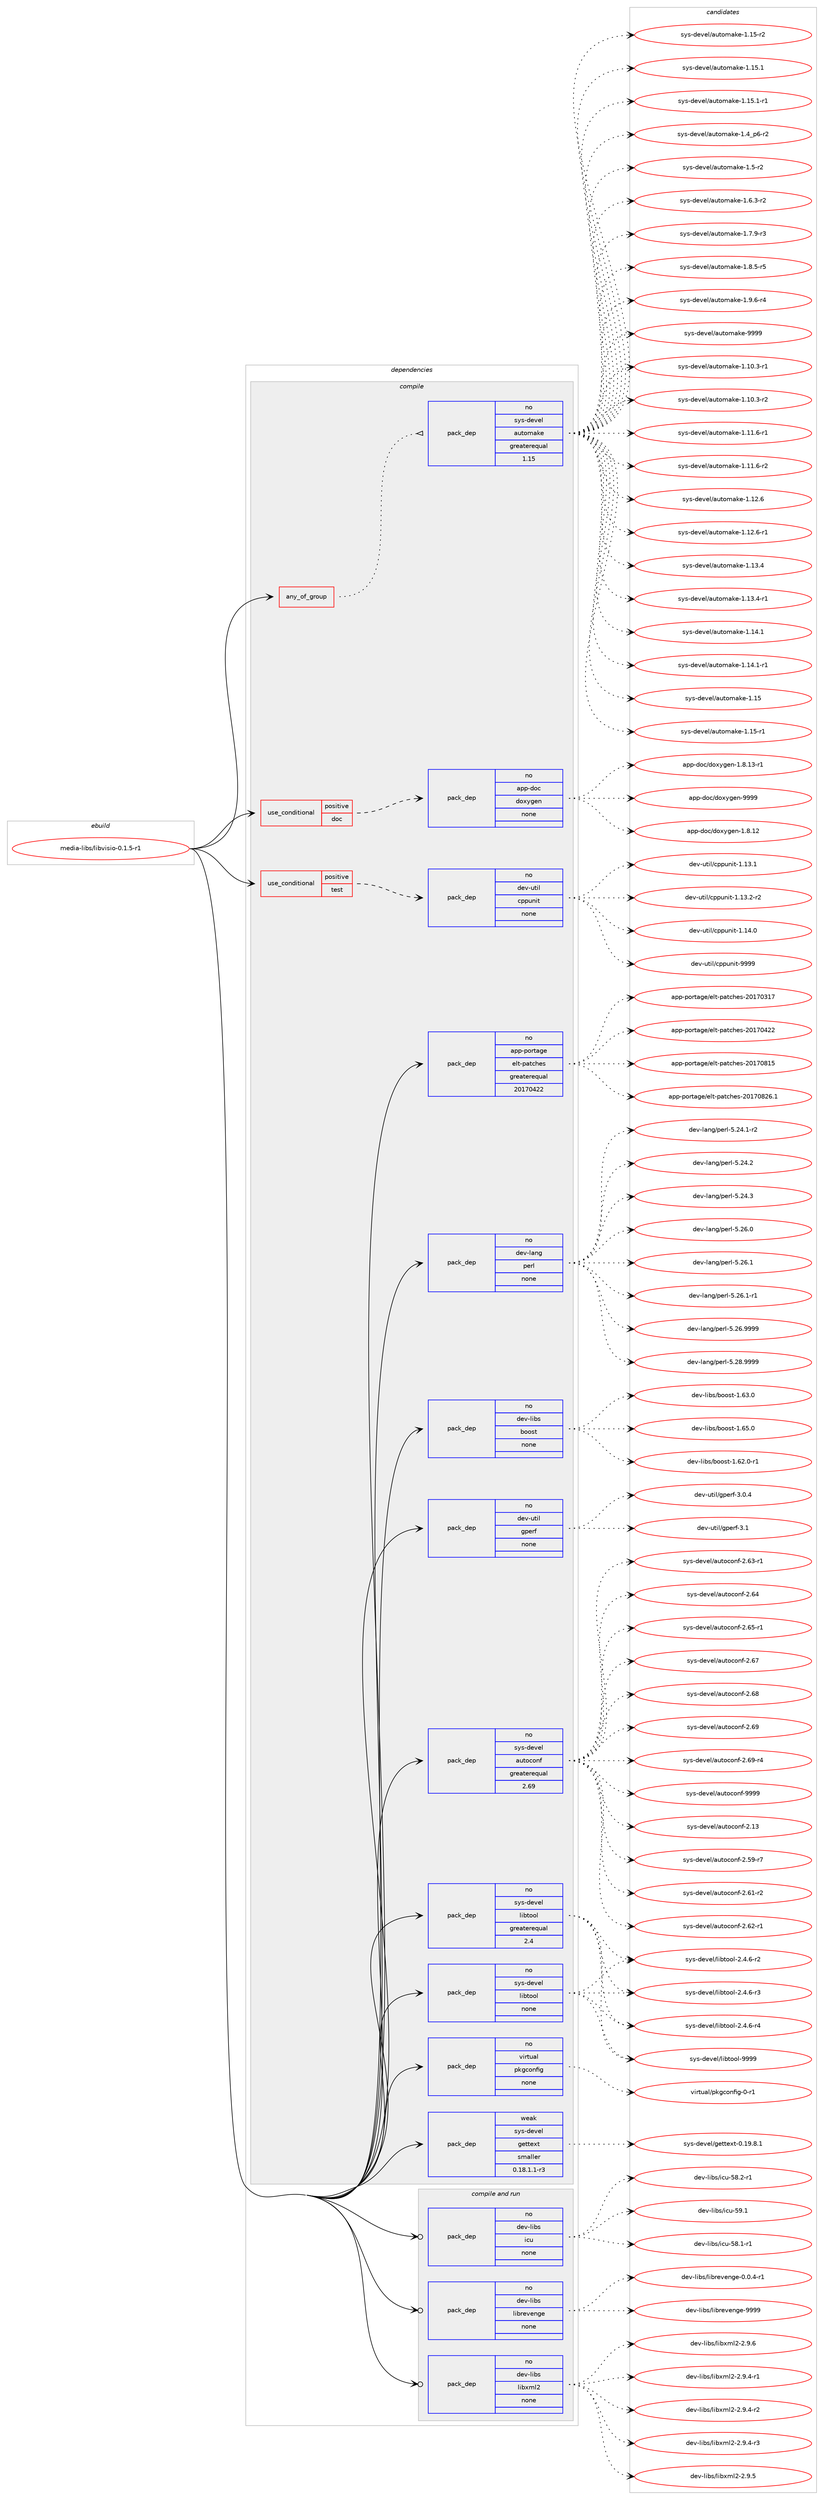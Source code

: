 digraph prolog {

# *************
# Graph options
# *************

newrank=true;
concentrate=true;
compound=true;
graph [rankdir=LR,fontname=Helvetica,fontsize=10,ranksep=1.5];#, ranksep=2.5, nodesep=0.2];
edge  [arrowhead=vee];
node  [fontname=Helvetica,fontsize=10];

# **********
# The ebuild
# **********

subgraph cluster_leftcol {
color=gray;
rank=same;
label=<<i>ebuild</i>>;
id [label="media-libs/libvisio-0.1.5-r1", color=red, width=4, href="../media-libs/libvisio-0.1.5-r1.svg"];
}

# ****************
# The dependencies
# ****************

subgraph cluster_midcol {
color=gray;
label=<<i>dependencies</i>>;
subgraph cluster_compile {
fillcolor="#eeeeee";
style=filled;
label=<<i>compile</i>>;
subgraph any5609 {
dependency365887 [label=<<TABLE BORDER="0" CELLBORDER="1" CELLSPACING="0" CELLPADDING="4"><TR><TD CELLPADDING="10">any_of_group</TD></TR></TABLE>>, shape=none, color=red];subgraph pack270001 {
dependency365888 [label=<<TABLE BORDER="0" CELLBORDER="1" CELLSPACING="0" CELLPADDING="4" WIDTH="220"><TR><TD ROWSPAN="6" CELLPADDING="30">pack_dep</TD></TR><TR><TD WIDTH="110">no</TD></TR><TR><TD>sys-devel</TD></TR><TR><TD>automake</TD></TR><TR><TD>greaterequal</TD></TR><TR><TD>1.15</TD></TR></TABLE>>, shape=none, color=blue];
}
dependency365887:e -> dependency365888:w [weight=20,style="dotted",arrowhead="oinv"];
}
id:e -> dependency365887:w [weight=20,style="solid",arrowhead="vee"];
subgraph cond90139 {
dependency365889 [label=<<TABLE BORDER="0" CELLBORDER="1" CELLSPACING="0" CELLPADDING="4"><TR><TD ROWSPAN="3" CELLPADDING="10">use_conditional</TD></TR><TR><TD>positive</TD></TR><TR><TD>doc</TD></TR></TABLE>>, shape=none, color=red];
subgraph pack270002 {
dependency365890 [label=<<TABLE BORDER="0" CELLBORDER="1" CELLSPACING="0" CELLPADDING="4" WIDTH="220"><TR><TD ROWSPAN="6" CELLPADDING="30">pack_dep</TD></TR><TR><TD WIDTH="110">no</TD></TR><TR><TD>app-doc</TD></TR><TR><TD>doxygen</TD></TR><TR><TD>none</TD></TR><TR><TD></TD></TR></TABLE>>, shape=none, color=blue];
}
dependency365889:e -> dependency365890:w [weight=20,style="dashed",arrowhead="vee"];
}
id:e -> dependency365889:w [weight=20,style="solid",arrowhead="vee"];
subgraph cond90140 {
dependency365891 [label=<<TABLE BORDER="0" CELLBORDER="1" CELLSPACING="0" CELLPADDING="4"><TR><TD ROWSPAN="3" CELLPADDING="10">use_conditional</TD></TR><TR><TD>positive</TD></TR><TR><TD>test</TD></TR></TABLE>>, shape=none, color=red];
subgraph pack270003 {
dependency365892 [label=<<TABLE BORDER="0" CELLBORDER="1" CELLSPACING="0" CELLPADDING="4" WIDTH="220"><TR><TD ROWSPAN="6" CELLPADDING="30">pack_dep</TD></TR><TR><TD WIDTH="110">no</TD></TR><TR><TD>dev-util</TD></TR><TR><TD>cppunit</TD></TR><TR><TD>none</TD></TR><TR><TD></TD></TR></TABLE>>, shape=none, color=blue];
}
dependency365891:e -> dependency365892:w [weight=20,style="dashed",arrowhead="vee"];
}
id:e -> dependency365891:w [weight=20,style="solid",arrowhead="vee"];
subgraph pack270004 {
dependency365893 [label=<<TABLE BORDER="0" CELLBORDER="1" CELLSPACING="0" CELLPADDING="4" WIDTH="220"><TR><TD ROWSPAN="6" CELLPADDING="30">pack_dep</TD></TR><TR><TD WIDTH="110">no</TD></TR><TR><TD>app-portage</TD></TR><TR><TD>elt-patches</TD></TR><TR><TD>greaterequal</TD></TR><TR><TD>20170422</TD></TR></TABLE>>, shape=none, color=blue];
}
id:e -> dependency365893:w [weight=20,style="solid",arrowhead="vee"];
subgraph pack270005 {
dependency365894 [label=<<TABLE BORDER="0" CELLBORDER="1" CELLSPACING="0" CELLPADDING="4" WIDTH="220"><TR><TD ROWSPAN="6" CELLPADDING="30">pack_dep</TD></TR><TR><TD WIDTH="110">no</TD></TR><TR><TD>dev-lang</TD></TR><TR><TD>perl</TD></TR><TR><TD>none</TD></TR><TR><TD></TD></TR></TABLE>>, shape=none, color=blue];
}
id:e -> dependency365894:w [weight=20,style="solid",arrowhead="vee"];
subgraph pack270006 {
dependency365895 [label=<<TABLE BORDER="0" CELLBORDER="1" CELLSPACING="0" CELLPADDING="4" WIDTH="220"><TR><TD ROWSPAN="6" CELLPADDING="30">pack_dep</TD></TR><TR><TD WIDTH="110">no</TD></TR><TR><TD>dev-libs</TD></TR><TR><TD>boost</TD></TR><TR><TD>none</TD></TR><TR><TD></TD></TR></TABLE>>, shape=none, color=blue];
}
id:e -> dependency365895:w [weight=20,style="solid",arrowhead="vee"];
subgraph pack270007 {
dependency365896 [label=<<TABLE BORDER="0" CELLBORDER="1" CELLSPACING="0" CELLPADDING="4" WIDTH="220"><TR><TD ROWSPAN="6" CELLPADDING="30">pack_dep</TD></TR><TR><TD WIDTH="110">no</TD></TR><TR><TD>dev-util</TD></TR><TR><TD>gperf</TD></TR><TR><TD>none</TD></TR><TR><TD></TD></TR></TABLE>>, shape=none, color=blue];
}
id:e -> dependency365896:w [weight=20,style="solid",arrowhead="vee"];
subgraph pack270008 {
dependency365897 [label=<<TABLE BORDER="0" CELLBORDER="1" CELLSPACING="0" CELLPADDING="4" WIDTH="220"><TR><TD ROWSPAN="6" CELLPADDING="30">pack_dep</TD></TR><TR><TD WIDTH="110">no</TD></TR><TR><TD>sys-devel</TD></TR><TR><TD>autoconf</TD></TR><TR><TD>greaterequal</TD></TR><TR><TD>2.69</TD></TR></TABLE>>, shape=none, color=blue];
}
id:e -> dependency365897:w [weight=20,style="solid",arrowhead="vee"];
subgraph pack270009 {
dependency365898 [label=<<TABLE BORDER="0" CELLBORDER="1" CELLSPACING="0" CELLPADDING="4" WIDTH="220"><TR><TD ROWSPAN="6" CELLPADDING="30">pack_dep</TD></TR><TR><TD WIDTH="110">no</TD></TR><TR><TD>sys-devel</TD></TR><TR><TD>libtool</TD></TR><TR><TD>greaterequal</TD></TR><TR><TD>2.4</TD></TR></TABLE>>, shape=none, color=blue];
}
id:e -> dependency365898:w [weight=20,style="solid",arrowhead="vee"];
subgraph pack270010 {
dependency365899 [label=<<TABLE BORDER="0" CELLBORDER="1" CELLSPACING="0" CELLPADDING="4" WIDTH="220"><TR><TD ROWSPAN="6" CELLPADDING="30">pack_dep</TD></TR><TR><TD WIDTH="110">no</TD></TR><TR><TD>sys-devel</TD></TR><TR><TD>libtool</TD></TR><TR><TD>none</TD></TR><TR><TD></TD></TR></TABLE>>, shape=none, color=blue];
}
id:e -> dependency365899:w [weight=20,style="solid",arrowhead="vee"];
subgraph pack270011 {
dependency365900 [label=<<TABLE BORDER="0" CELLBORDER="1" CELLSPACING="0" CELLPADDING="4" WIDTH="220"><TR><TD ROWSPAN="6" CELLPADDING="30">pack_dep</TD></TR><TR><TD WIDTH="110">no</TD></TR><TR><TD>virtual</TD></TR><TR><TD>pkgconfig</TD></TR><TR><TD>none</TD></TR><TR><TD></TD></TR></TABLE>>, shape=none, color=blue];
}
id:e -> dependency365900:w [weight=20,style="solid",arrowhead="vee"];
subgraph pack270012 {
dependency365901 [label=<<TABLE BORDER="0" CELLBORDER="1" CELLSPACING="0" CELLPADDING="4" WIDTH="220"><TR><TD ROWSPAN="6" CELLPADDING="30">pack_dep</TD></TR><TR><TD WIDTH="110">weak</TD></TR><TR><TD>sys-devel</TD></TR><TR><TD>gettext</TD></TR><TR><TD>smaller</TD></TR><TR><TD>0.18.1.1-r3</TD></TR></TABLE>>, shape=none, color=blue];
}
id:e -> dependency365901:w [weight=20,style="solid",arrowhead="vee"];
}
subgraph cluster_compileandrun {
fillcolor="#eeeeee";
style=filled;
label=<<i>compile and run</i>>;
subgraph pack270013 {
dependency365902 [label=<<TABLE BORDER="0" CELLBORDER="1" CELLSPACING="0" CELLPADDING="4" WIDTH="220"><TR><TD ROWSPAN="6" CELLPADDING="30">pack_dep</TD></TR><TR><TD WIDTH="110">no</TD></TR><TR><TD>dev-libs</TD></TR><TR><TD>icu</TD></TR><TR><TD>none</TD></TR><TR><TD></TD></TR></TABLE>>, shape=none, color=blue];
}
id:e -> dependency365902:w [weight=20,style="solid",arrowhead="odotvee"];
subgraph pack270014 {
dependency365903 [label=<<TABLE BORDER="0" CELLBORDER="1" CELLSPACING="0" CELLPADDING="4" WIDTH="220"><TR><TD ROWSPAN="6" CELLPADDING="30">pack_dep</TD></TR><TR><TD WIDTH="110">no</TD></TR><TR><TD>dev-libs</TD></TR><TR><TD>librevenge</TD></TR><TR><TD>none</TD></TR><TR><TD></TD></TR></TABLE>>, shape=none, color=blue];
}
id:e -> dependency365903:w [weight=20,style="solid",arrowhead="odotvee"];
subgraph pack270015 {
dependency365904 [label=<<TABLE BORDER="0" CELLBORDER="1" CELLSPACING="0" CELLPADDING="4" WIDTH="220"><TR><TD ROWSPAN="6" CELLPADDING="30">pack_dep</TD></TR><TR><TD WIDTH="110">no</TD></TR><TR><TD>dev-libs</TD></TR><TR><TD>libxml2</TD></TR><TR><TD>none</TD></TR><TR><TD></TD></TR></TABLE>>, shape=none, color=blue];
}
id:e -> dependency365904:w [weight=20,style="solid",arrowhead="odotvee"];
}
subgraph cluster_run {
fillcolor="#eeeeee";
style=filled;
label=<<i>run</i>>;
}
}

# **************
# The candidates
# **************

subgraph cluster_choices {
rank=same;
color=gray;
label=<<i>candidates</i>>;

subgraph choice270001 {
color=black;
nodesep=1;
choice11512111545100101118101108479711711611110997107101454946494846514511449 [label="sys-devel/automake-1.10.3-r1", color=red, width=4,href="../sys-devel/automake-1.10.3-r1.svg"];
choice11512111545100101118101108479711711611110997107101454946494846514511450 [label="sys-devel/automake-1.10.3-r2", color=red, width=4,href="../sys-devel/automake-1.10.3-r2.svg"];
choice11512111545100101118101108479711711611110997107101454946494946544511449 [label="sys-devel/automake-1.11.6-r1", color=red, width=4,href="../sys-devel/automake-1.11.6-r1.svg"];
choice11512111545100101118101108479711711611110997107101454946494946544511450 [label="sys-devel/automake-1.11.6-r2", color=red, width=4,href="../sys-devel/automake-1.11.6-r2.svg"];
choice1151211154510010111810110847971171161111099710710145494649504654 [label="sys-devel/automake-1.12.6", color=red, width=4,href="../sys-devel/automake-1.12.6.svg"];
choice11512111545100101118101108479711711611110997107101454946495046544511449 [label="sys-devel/automake-1.12.6-r1", color=red, width=4,href="../sys-devel/automake-1.12.6-r1.svg"];
choice1151211154510010111810110847971171161111099710710145494649514652 [label="sys-devel/automake-1.13.4", color=red, width=4,href="../sys-devel/automake-1.13.4.svg"];
choice11512111545100101118101108479711711611110997107101454946495146524511449 [label="sys-devel/automake-1.13.4-r1", color=red, width=4,href="../sys-devel/automake-1.13.4-r1.svg"];
choice1151211154510010111810110847971171161111099710710145494649524649 [label="sys-devel/automake-1.14.1", color=red, width=4,href="../sys-devel/automake-1.14.1.svg"];
choice11512111545100101118101108479711711611110997107101454946495246494511449 [label="sys-devel/automake-1.14.1-r1", color=red, width=4,href="../sys-devel/automake-1.14.1-r1.svg"];
choice115121115451001011181011084797117116111109971071014549464953 [label="sys-devel/automake-1.15", color=red, width=4,href="../sys-devel/automake-1.15.svg"];
choice1151211154510010111810110847971171161111099710710145494649534511449 [label="sys-devel/automake-1.15-r1", color=red, width=4,href="../sys-devel/automake-1.15-r1.svg"];
choice1151211154510010111810110847971171161111099710710145494649534511450 [label="sys-devel/automake-1.15-r2", color=red, width=4,href="../sys-devel/automake-1.15-r2.svg"];
choice1151211154510010111810110847971171161111099710710145494649534649 [label="sys-devel/automake-1.15.1", color=red, width=4,href="../sys-devel/automake-1.15.1.svg"];
choice11512111545100101118101108479711711611110997107101454946495346494511449 [label="sys-devel/automake-1.15.1-r1", color=red, width=4,href="../sys-devel/automake-1.15.1-r1.svg"];
choice115121115451001011181011084797117116111109971071014549465295112544511450 [label="sys-devel/automake-1.4_p6-r2", color=red, width=4,href="../sys-devel/automake-1.4_p6-r2.svg"];
choice11512111545100101118101108479711711611110997107101454946534511450 [label="sys-devel/automake-1.5-r2", color=red, width=4,href="../sys-devel/automake-1.5-r2.svg"];
choice115121115451001011181011084797117116111109971071014549465446514511450 [label="sys-devel/automake-1.6.3-r2", color=red, width=4,href="../sys-devel/automake-1.6.3-r2.svg"];
choice115121115451001011181011084797117116111109971071014549465546574511451 [label="sys-devel/automake-1.7.9-r3", color=red, width=4,href="../sys-devel/automake-1.7.9-r3.svg"];
choice115121115451001011181011084797117116111109971071014549465646534511453 [label="sys-devel/automake-1.8.5-r5", color=red, width=4,href="../sys-devel/automake-1.8.5-r5.svg"];
choice115121115451001011181011084797117116111109971071014549465746544511452 [label="sys-devel/automake-1.9.6-r4", color=red, width=4,href="../sys-devel/automake-1.9.6-r4.svg"];
choice115121115451001011181011084797117116111109971071014557575757 [label="sys-devel/automake-9999", color=red, width=4,href="../sys-devel/automake-9999.svg"];
dependency365888:e -> choice11512111545100101118101108479711711611110997107101454946494846514511449:w [style=dotted,weight="100"];
dependency365888:e -> choice11512111545100101118101108479711711611110997107101454946494846514511450:w [style=dotted,weight="100"];
dependency365888:e -> choice11512111545100101118101108479711711611110997107101454946494946544511449:w [style=dotted,weight="100"];
dependency365888:e -> choice11512111545100101118101108479711711611110997107101454946494946544511450:w [style=dotted,weight="100"];
dependency365888:e -> choice1151211154510010111810110847971171161111099710710145494649504654:w [style=dotted,weight="100"];
dependency365888:e -> choice11512111545100101118101108479711711611110997107101454946495046544511449:w [style=dotted,weight="100"];
dependency365888:e -> choice1151211154510010111810110847971171161111099710710145494649514652:w [style=dotted,weight="100"];
dependency365888:e -> choice11512111545100101118101108479711711611110997107101454946495146524511449:w [style=dotted,weight="100"];
dependency365888:e -> choice1151211154510010111810110847971171161111099710710145494649524649:w [style=dotted,weight="100"];
dependency365888:e -> choice11512111545100101118101108479711711611110997107101454946495246494511449:w [style=dotted,weight="100"];
dependency365888:e -> choice115121115451001011181011084797117116111109971071014549464953:w [style=dotted,weight="100"];
dependency365888:e -> choice1151211154510010111810110847971171161111099710710145494649534511449:w [style=dotted,weight="100"];
dependency365888:e -> choice1151211154510010111810110847971171161111099710710145494649534511450:w [style=dotted,weight="100"];
dependency365888:e -> choice1151211154510010111810110847971171161111099710710145494649534649:w [style=dotted,weight="100"];
dependency365888:e -> choice11512111545100101118101108479711711611110997107101454946495346494511449:w [style=dotted,weight="100"];
dependency365888:e -> choice115121115451001011181011084797117116111109971071014549465295112544511450:w [style=dotted,weight="100"];
dependency365888:e -> choice11512111545100101118101108479711711611110997107101454946534511450:w [style=dotted,weight="100"];
dependency365888:e -> choice115121115451001011181011084797117116111109971071014549465446514511450:w [style=dotted,weight="100"];
dependency365888:e -> choice115121115451001011181011084797117116111109971071014549465546574511451:w [style=dotted,weight="100"];
dependency365888:e -> choice115121115451001011181011084797117116111109971071014549465646534511453:w [style=dotted,weight="100"];
dependency365888:e -> choice115121115451001011181011084797117116111109971071014549465746544511452:w [style=dotted,weight="100"];
dependency365888:e -> choice115121115451001011181011084797117116111109971071014557575757:w [style=dotted,weight="100"];
}
subgraph choice270002 {
color=black;
nodesep=1;
choice9711211245100111994710011112012110310111045494656464950 [label="app-doc/doxygen-1.8.12", color=red, width=4,href="../app-doc/doxygen-1.8.12.svg"];
choice97112112451001119947100111120121103101110454946564649514511449 [label="app-doc/doxygen-1.8.13-r1", color=red, width=4,href="../app-doc/doxygen-1.8.13-r1.svg"];
choice971121124510011199471001111201211031011104557575757 [label="app-doc/doxygen-9999", color=red, width=4,href="../app-doc/doxygen-9999.svg"];
dependency365890:e -> choice9711211245100111994710011112012110310111045494656464950:w [style=dotted,weight="100"];
dependency365890:e -> choice97112112451001119947100111120121103101110454946564649514511449:w [style=dotted,weight="100"];
dependency365890:e -> choice971121124510011199471001111201211031011104557575757:w [style=dotted,weight="100"];
}
subgraph choice270003 {
color=black;
nodesep=1;
choice10010111845117116105108479911211211711010511645494649514649 [label="dev-util/cppunit-1.13.1", color=red, width=4,href="../dev-util/cppunit-1.13.1.svg"];
choice100101118451171161051084799112112117110105116454946495146504511450 [label="dev-util/cppunit-1.13.2-r2", color=red, width=4,href="../dev-util/cppunit-1.13.2-r2.svg"];
choice10010111845117116105108479911211211711010511645494649524648 [label="dev-util/cppunit-1.14.0", color=red, width=4,href="../dev-util/cppunit-1.14.0.svg"];
choice1001011184511711610510847991121121171101051164557575757 [label="dev-util/cppunit-9999", color=red, width=4,href="../dev-util/cppunit-9999.svg"];
dependency365892:e -> choice10010111845117116105108479911211211711010511645494649514649:w [style=dotted,weight="100"];
dependency365892:e -> choice100101118451171161051084799112112117110105116454946495146504511450:w [style=dotted,weight="100"];
dependency365892:e -> choice10010111845117116105108479911211211711010511645494649524648:w [style=dotted,weight="100"];
dependency365892:e -> choice1001011184511711610510847991121121171101051164557575757:w [style=dotted,weight="100"];
}
subgraph choice270004 {
color=black;
nodesep=1;
choice97112112451121111141169710310147101108116451129711699104101115455048495548514955 [label="app-portage/elt-patches-20170317", color=red, width=4,href="../app-portage/elt-patches-20170317.svg"];
choice97112112451121111141169710310147101108116451129711699104101115455048495548525050 [label="app-portage/elt-patches-20170422", color=red, width=4,href="../app-portage/elt-patches-20170422.svg"];
choice97112112451121111141169710310147101108116451129711699104101115455048495548564953 [label="app-portage/elt-patches-20170815", color=red, width=4,href="../app-portage/elt-patches-20170815.svg"];
choice971121124511211111411697103101471011081164511297116991041011154550484955485650544649 [label="app-portage/elt-patches-20170826.1", color=red, width=4,href="../app-portage/elt-patches-20170826.1.svg"];
dependency365893:e -> choice97112112451121111141169710310147101108116451129711699104101115455048495548514955:w [style=dotted,weight="100"];
dependency365893:e -> choice97112112451121111141169710310147101108116451129711699104101115455048495548525050:w [style=dotted,weight="100"];
dependency365893:e -> choice97112112451121111141169710310147101108116451129711699104101115455048495548564953:w [style=dotted,weight="100"];
dependency365893:e -> choice971121124511211111411697103101471011081164511297116991041011154550484955485650544649:w [style=dotted,weight="100"];
}
subgraph choice270005 {
color=black;
nodesep=1;
choice100101118451089711010347112101114108455346505246494511450 [label="dev-lang/perl-5.24.1-r2", color=red, width=4,href="../dev-lang/perl-5.24.1-r2.svg"];
choice10010111845108971101034711210111410845534650524650 [label="dev-lang/perl-5.24.2", color=red, width=4,href="../dev-lang/perl-5.24.2.svg"];
choice10010111845108971101034711210111410845534650524651 [label="dev-lang/perl-5.24.3", color=red, width=4,href="../dev-lang/perl-5.24.3.svg"];
choice10010111845108971101034711210111410845534650544648 [label="dev-lang/perl-5.26.0", color=red, width=4,href="../dev-lang/perl-5.26.0.svg"];
choice10010111845108971101034711210111410845534650544649 [label="dev-lang/perl-5.26.1", color=red, width=4,href="../dev-lang/perl-5.26.1.svg"];
choice100101118451089711010347112101114108455346505446494511449 [label="dev-lang/perl-5.26.1-r1", color=red, width=4,href="../dev-lang/perl-5.26.1-r1.svg"];
choice10010111845108971101034711210111410845534650544657575757 [label="dev-lang/perl-5.26.9999", color=red, width=4,href="../dev-lang/perl-5.26.9999.svg"];
choice10010111845108971101034711210111410845534650564657575757 [label="dev-lang/perl-5.28.9999", color=red, width=4,href="../dev-lang/perl-5.28.9999.svg"];
dependency365894:e -> choice100101118451089711010347112101114108455346505246494511450:w [style=dotted,weight="100"];
dependency365894:e -> choice10010111845108971101034711210111410845534650524650:w [style=dotted,weight="100"];
dependency365894:e -> choice10010111845108971101034711210111410845534650524651:w [style=dotted,weight="100"];
dependency365894:e -> choice10010111845108971101034711210111410845534650544648:w [style=dotted,weight="100"];
dependency365894:e -> choice10010111845108971101034711210111410845534650544649:w [style=dotted,weight="100"];
dependency365894:e -> choice100101118451089711010347112101114108455346505446494511449:w [style=dotted,weight="100"];
dependency365894:e -> choice10010111845108971101034711210111410845534650544657575757:w [style=dotted,weight="100"];
dependency365894:e -> choice10010111845108971101034711210111410845534650564657575757:w [style=dotted,weight="100"];
}
subgraph choice270006 {
color=black;
nodesep=1;
choice10010111845108105981154798111111115116454946545046484511449 [label="dev-libs/boost-1.62.0-r1", color=red, width=4,href="../dev-libs/boost-1.62.0-r1.svg"];
choice1001011184510810598115479811111111511645494654514648 [label="dev-libs/boost-1.63.0", color=red, width=4,href="../dev-libs/boost-1.63.0.svg"];
choice1001011184510810598115479811111111511645494654534648 [label="dev-libs/boost-1.65.0", color=red, width=4,href="../dev-libs/boost-1.65.0.svg"];
dependency365895:e -> choice10010111845108105981154798111111115116454946545046484511449:w [style=dotted,weight="100"];
dependency365895:e -> choice1001011184510810598115479811111111511645494654514648:w [style=dotted,weight="100"];
dependency365895:e -> choice1001011184510810598115479811111111511645494654534648:w [style=dotted,weight="100"];
}
subgraph choice270007 {
color=black;
nodesep=1;
choice1001011184511711610510847103112101114102455146484652 [label="dev-util/gperf-3.0.4", color=red, width=4,href="../dev-util/gperf-3.0.4.svg"];
choice100101118451171161051084710311210111410245514649 [label="dev-util/gperf-3.1", color=red, width=4,href="../dev-util/gperf-3.1.svg"];
dependency365896:e -> choice1001011184511711610510847103112101114102455146484652:w [style=dotted,weight="100"];
dependency365896:e -> choice100101118451171161051084710311210111410245514649:w [style=dotted,weight="100"];
}
subgraph choice270008 {
color=black;
nodesep=1;
choice115121115451001011181011084797117116111991111101024550464951 [label="sys-devel/autoconf-2.13", color=red, width=4,href="../sys-devel/autoconf-2.13.svg"];
choice1151211154510010111810110847971171161119911111010245504653574511455 [label="sys-devel/autoconf-2.59-r7", color=red, width=4,href="../sys-devel/autoconf-2.59-r7.svg"];
choice1151211154510010111810110847971171161119911111010245504654494511450 [label="sys-devel/autoconf-2.61-r2", color=red, width=4,href="../sys-devel/autoconf-2.61-r2.svg"];
choice1151211154510010111810110847971171161119911111010245504654504511449 [label="sys-devel/autoconf-2.62-r1", color=red, width=4,href="../sys-devel/autoconf-2.62-r1.svg"];
choice1151211154510010111810110847971171161119911111010245504654514511449 [label="sys-devel/autoconf-2.63-r1", color=red, width=4,href="../sys-devel/autoconf-2.63-r1.svg"];
choice115121115451001011181011084797117116111991111101024550465452 [label="sys-devel/autoconf-2.64", color=red, width=4,href="../sys-devel/autoconf-2.64.svg"];
choice1151211154510010111810110847971171161119911111010245504654534511449 [label="sys-devel/autoconf-2.65-r1", color=red, width=4,href="../sys-devel/autoconf-2.65-r1.svg"];
choice115121115451001011181011084797117116111991111101024550465455 [label="sys-devel/autoconf-2.67", color=red, width=4,href="../sys-devel/autoconf-2.67.svg"];
choice115121115451001011181011084797117116111991111101024550465456 [label="sys-devel/autoconf-2.68", color=red, width=4,href="../sys-devel/autoconf-2.68.svg"];
choice115121115451001011181011084797117116111991111101024550465457 [label="sys-devel/autoconf-2.69", color=red, width=4,href="../sys-devel/autoconf-2.69.svg"];
choice1151211154510010111810110847971171161119911111010245504654574511452 [label="sys-devel/autoconf-2.69-r4", color=red, width=4,href="../sys-devel/autoconf-2.69-r4.svg"];
choice115121115451001011181011084797117116111991111101024557575757 [label="sys-devel/autoconf-9999", color=red, width=4,href="../sys-devel/autoconf-9999.svg"];
dependency365897:e -> choice115121115451001011181011084797117116111991111101024550464951:w [style=dotted,weight="100"];
dependency365897:e -> choice1151211154510010111810110847971171161119911111010245504653574511455:w [style=dotted,weight="100"];
dependency365897:e -> choice1151211154510010111810110847971171161119911111010245504654494511450:w [style=dotted,weight="100"];
dependency365897:e -> choice1151211154510010111810110847971171161119911111010245504654504511449:w [style=dotted,weight="100"];
dependency365897:e -> choice1151211154510010111810110847971171161119911111010245504654514511449:w [style=dotted,weight="100"];
dependency365897:e -> choice115121115451001011181011084797117116111991111101024550465452:w [style=dotted,weight="100"];
dependency365897:e -> choice1151211154510010111810110847971171161119911111010245504654534511449:w [style=dotted,weight="100"];
dependency365897:e -> choice115121115451001011181011084797117116111991111101024550465455:w [style=dotted,weight="100"];
dependency365897:e -> choice115121115451001011181011084797117116111991111101024550465456:w [style=dotted,weight="100"];
dependency365897:e -> choice115121115451001011181011084797117116111991111101024550465457:w [style=dotted,weight="100"];
dependency365897:e -> choice1151211154510010111810110847971171161119911111010245504654574511452:w [style=dotted,weight="100"];
dependency365897:e -> choice115121115451001011181011084797117116111991111101024557575757:w [style=dotted,weight="100"];
}
subgraph choice270009 {
color=black;
nodesep=1;
choice1151211154510010111810110847108105981161111111084550465246544511450 [label="sys-devel/libtool-2.4.6-r2", color=red, width=4,href="../sys-devel/libtool-2.4.6-r2.svg"];
choice1151211154510010111810110847108105981161111111084550465246544511451 [label="sys-devel/libtool-2.4.6-r3", color=red, width=4,href="../sys-devel/libtool-2.4.6-r3.svg"];
choice1151211154510010111810110847108105981161111111084550465246544511452 [label="sys-devel/libtool-2.4.6-r4", color=red, width=4,href="../sys-devel/libtool-2.4.6-r4.svg"];
choice1151211154510010111810110847108105981161111111084557575757 [label="sys-devel/libtool-9999", color=red, width=4,href="../sys-devel/libtool-9999.svg"];
dependency365898:e -> choice1151211154510010111810110847108105981161111111084550465246544511450:w [style=dotted,weight="100"];
dependency365898:e -> choice1151211154510010111810110847108105981161111111084550465246544511451:w [style=dotted,weight="100"];
dependency365898:e -> choice1151211154510010111810110847108105981161111111084550465246544511452:w [style=dotted,weight="100"];
dependency365898:e -> choice1151211154510010111810110847108105981161111111084557575757:w [style=dotted,weight="100"];
}
subgraph choice270010 {
color=black;
nodesep=1;
choice1151211154510010111810110847108105981161111111084550465246544511450 [label="sys-devel/libtool-2.4.6-r2", color=red, width=4,href="../sys-devel/libtool-2.4.6-r2.svg"];
choice1151211154510010111810110847108105981161111111084550465246544511451 [label="sys-devel/libtool-2.4.6-r3", color=red, width=4,href="../sys-devel/libtool-2.4.6-r3.svg"];
choice1151211154510010111810110847108105981161111111084550465246544511452 [label="sys-devel/libtool-2.4.6-r4", color=red, width=4,href="../sys-devel/libtool-2.4.6-r4.svg"];
choice1151211154510010111810110847108105981161111111084557575757 [label="sys-devel/libtool-9999", color=red, width=4,href="../sys-devel/libtool-9999.svg"];
dependency365899:e -> choice1151211154510010111810110847108105981161111111084550465246544511450:w [style=dotted,weight="100"];
dependency365899:e -> choice1151211154510010111810110847108105981161111111084550465246544511451:w [style=dotted,weight="100"];
dependency365899:e -> choice1151211154510010111810110847108105981161111111084550465246544511452:w [style=dotted,weight="100"];
dependency365899:e -> choice1151211154510010111810110847108105981161111111084557575757:w [style=dotted,weight="100"];
}
subgraph choice270011 {
color=black;
nodesep=1;
choice11810511411611797108471121071039911111010210510345484511449 [label="virtual/pkgconfig-0-r1", color=red, width=4,href="../virtual/pkgconfig-0-r1.svg"];
dependency365900:e -> choice11810511411611797108471121071039911111010210510345484511449:w [style=dotted,weight="100"];
}
subgraph choice270012 {
color=black;
nodesep=1;
choice1151211154510010111810110847103101116116101120116454846495746564649 [label="sys-devel/gettext-0.19.8.1", color=red, width=4,href="../sys-devel/gettext-0.19.8.1.svg"];
dependency365901:e -> choice1151211154510010111810110847103101116116101120116454846495746564649:w [style=dotted,weight="100"];
}
subgraph choice270013 {
color=black;
nodesep=1;
choice1001011184510810598115471059911745535646494511449 [label="dev-libs/icu-58.1-r1", color=red, width=4,href="../dev-libs/icu-58.1-r1.svg"];
choice1001011184510810598115471059911745535646504511449 [label="dev-libs/icu-58.2-r1", color=red, width=4,href="../dev-libs/icu-58.2-r1.svg"];
choice100101118451081059811547105991174553574649 [label="dev-libs/icu-59.1", color=red, width=4,href="../dev-libs/icu-59.1.svg"];
dependency365902:e -> choice1001011184510810598115471059911745535646494511449:w [style=dotted,weight="100"];
dependency365902:e -> choice1001011184510810598115471059911745535646504511449:w [style=dotted,weight="100"];
dependency365902:e -> choice100101118451081059811547105991174553574649:w [style=dotted,weight="100"];
}
subgraph choice270014 {
color=black;
nodesep=1;
choice100101118451081059811547108105981141011181011101031014548464846524511449 [label="dev-libs/librevenge-0.0.4-r1", color=red, width=4,href="../dev-libs/librevenge-0.0.4-r1.svg"];
choice100101118451081059811547108105981141011181011101031014557575757 [label="dev-libs/librevenge-9999", color=red, width=4,href="../dev-libs/librevenge-9999.svg"];
dependency365903:e -> choice100101118451081059811547108105981141011181011101031014548464846524511449:w [style=dotted,weight="100"];
dependency365903:e -> choice100101118451081059811547108105981141011181011101031014557575757:w [style=dotted,weight="100"];
}
subgraph choice270015 {
color=black;
nodesep=1;
choice10010111845108105981154710810598120109108504550465746524511449 [label="dev-libs/libxml2-2.9.4-r1", color=red, width=4,href="../dev-libs/libxml2-2.9.4-r1.svg"];
choice10010111845108105981154710810598120109108504550465746524511450 [label="dev-libs/libxml2-2.9.4-r2", color=red, width=4,href="../dev-libs/libxml2-2.9.4-r2.svg"];
choice10010111845108105981154710810598120109108504550465746524511451 [label="dev-libs/libxml2-2.9.4-r3", color=red, width=4,href="../dev-libs/libxml2-2.9.4-r3.svg"];
choice1001011184510810598115471081059812010910850455046574653 [label="dev-libs/libxml2-2.9.5", color=red, width=4,href="../dev-libs/libxml2-2.9.5.svg"];
choice1001011184510810598115471081059812010910850455046574654 [label="dev-libs/libxml2-2.9.6", color=red, width=4,href="../dev-libs/libxml2-2.9.6.svg"];
dependency365904:e -> choice10010111845108105981154710810598120109108504550465746524511449:w [style=dotted,weight="100"];
dependency365904:e -> choice10010111845108105981154710810598120109108504550465746524511450:w [style=dotted,weight="100"];
dependency365904:e -> choice10010111845108105981154710810598120109108504550465746524511451:w [style=dotted,weight="100"];
dependency365904:e -> choice1001011184510810598115471081059812010910850455046574653:w [style=dotted,weight="100"];
dependency365904:e -> choice1001011184510810598115471081059812010910850455046574654:w [style=dotted,weight="100"];
}
}

}
